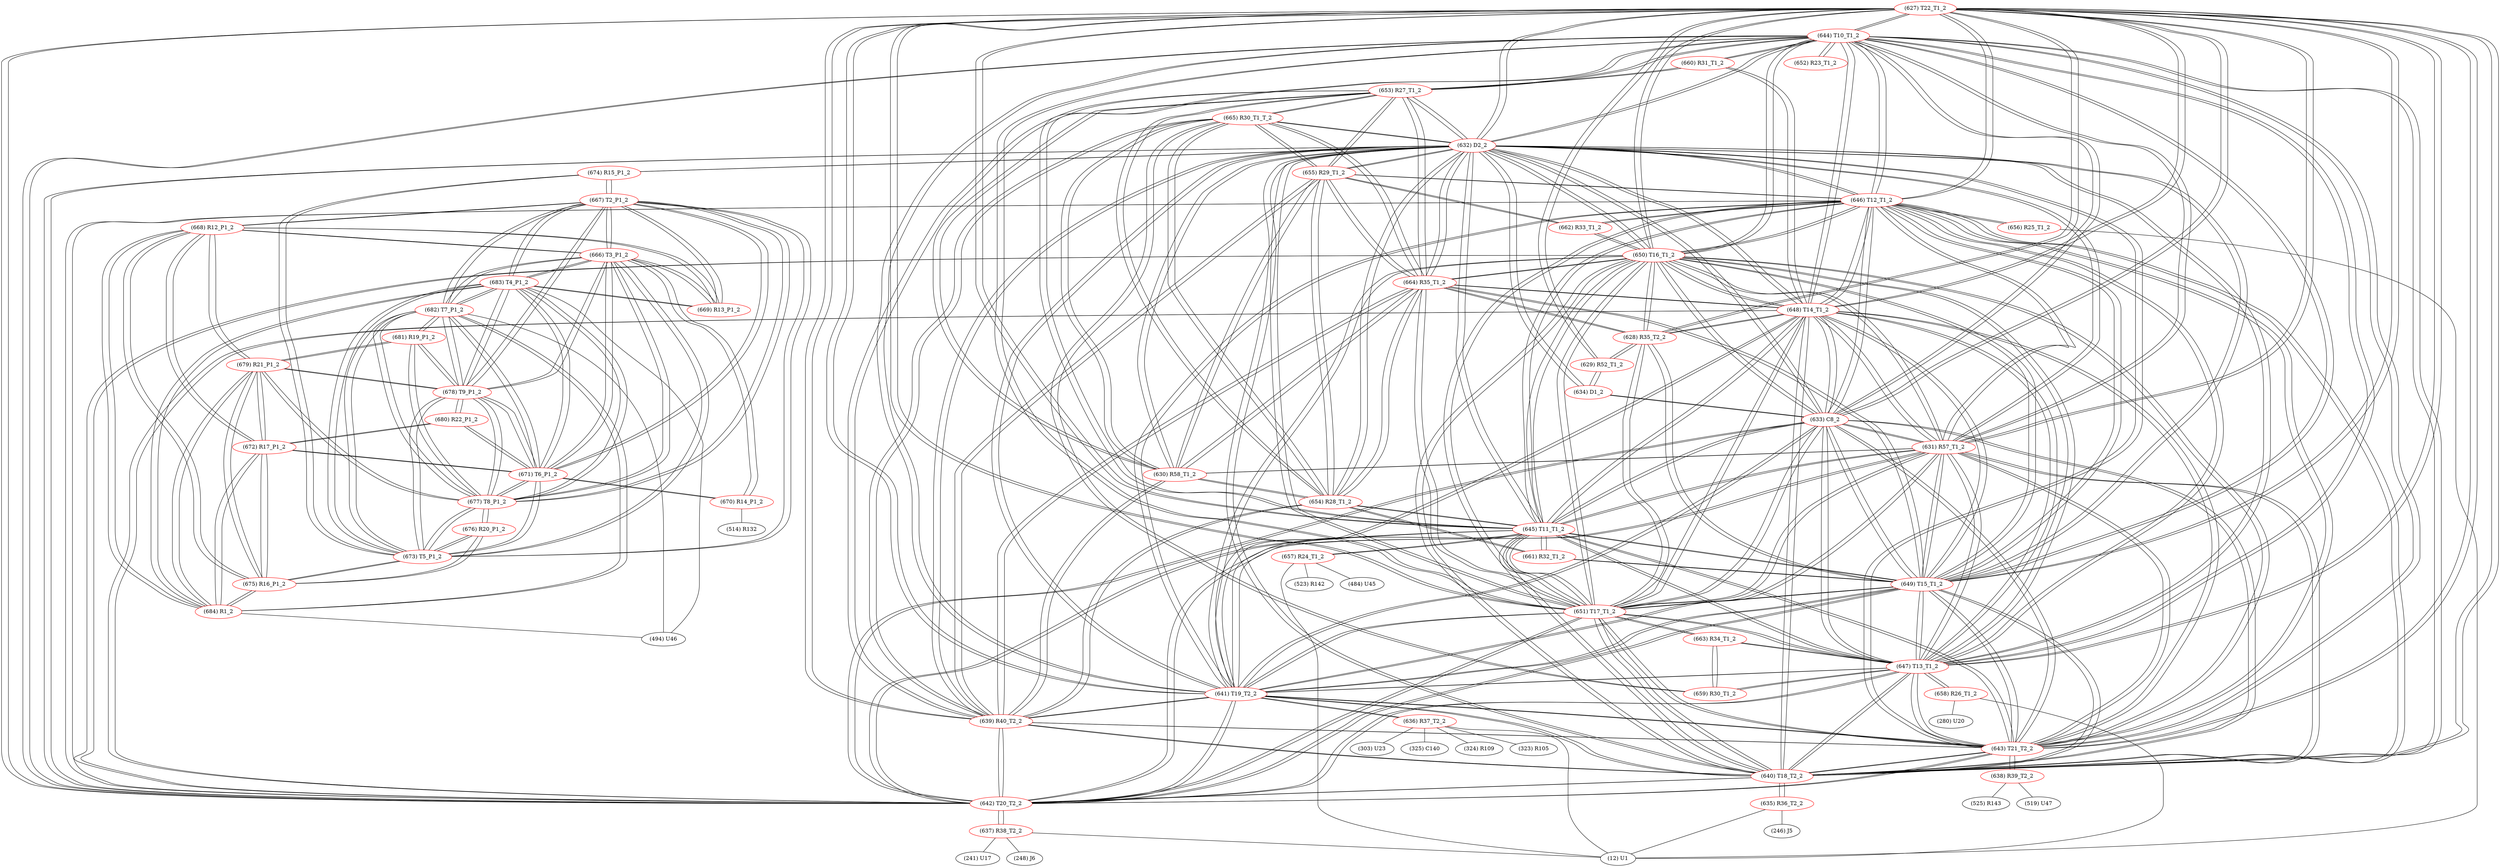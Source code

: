 graph {
	627 [label="(627) T22_T1_2" color=red]
	644 [label="(644) T10_T1_2"]
	645 [label="(645) T11_T1_2"]
	646 [label="(646) T12_T1_2"]
	647 [label="(647) T13_T1_2"]
	642 [label="(642) T20_T2_2"]
	648 [label="(648) T14_T1_2"]
	649 [label="(649) T15_T1_2"]
	640 [label="(640) T18_T2_2"]
	643 [label="(643) T21_T2_2"]
	641 [label="(641) T19_T2_2"]
	633 [label="(633) C8_2"]
	650 [label="(650) T16_T1_2"]
	651 [label="(651) T17_T1_2"]
	632 [label="(632) D2_2"]
	631 [label="(631) R57_T1_2"]
	628 [label="(628) R35_T2_2"]
	629 [label="(629) R52_T1_2"]
	639 [label="(639) R40_T2_2"]
	628 [label="(628) R35_T2_2" color=red]
	629 [label="(629) R52_T1_2"]
	627 [label="(627) T22_T1_2"]
	648 [label="(648) T14_T1_2"]
	649 [label="(649) T15_T1_2"]
	651 [label="(651) T17_T1_2"]
	650 [label="(650) T16_T1_2"]
	664 [label="(664) R35_T1_2"]
	629 [label="(629) R52_T1_2" color=red]
	634 [label="(634) D1_2"]
	628 [label="(628) R35_T2_2"]
	627 [label="(627) T22_T1_2"]
	630 [label="(630) R58_T1_2" color=red]
	632 [label="(632) D2_2"]
	639 [label="(639) R40_T2_2"]
	653 [label="(653) R27_T1_2"]
	654 [label="(654) R28_T1_2"]
	655 [label="(655) R29_T1_2"]
	665 [label="(665) R30_T1_T_2"]
	664 [label="(664) R35_T1_2"]
	631 [label="(631) R57_T1_2"]
	631 [label="(631) R57_T1_2" color=red]
	644 [label="(644) T10_T1_2"]
	645 [label="(645) T11_T1_2"]
	646 [label="(646) T12_T1_2"]
	647 [label="(647) T13_T1_2"]
	642 [label="(642) T20_T2_2"]
	648 [label="(648) T14_T1_2"]
	649 [label="(649) T15_T1_2"]
	640 [label="(640) T18_T2_2"]
	643 [label="(643) T21_T2_2"]
	641 [label="(641) T19_T2_2"]
	633 [label="(633) C8_2"]
	650 [label="(650) T16_T1_2"]
	651 [label="(651) T17_T1_2"]
	632 [label="(632) D2_2"]
	627 [label="(627) T22_T1_2"]
	630 [label="(630) R58_T1_2"]
	632 [label="(632) D2_2" color=red]
	630 [label="(630) R58_T1_2"]
	639 [label="(639) R40_T2_2"]
	653 [label="(653) R27_T1_2"]
	654 [label="(654) R28_T1_2"]
	655 [label="(655) R29_T1_2"]
	665 [label="(665) R30_T1_T_2"]
	664 [label="(664) R35_T1_2"]
	644 [label="(644) T10_T1_2"]
	645 [label="(645) T11_T1_2"]
	646 [label="(646) T12_T1_2"]
	647 [label="(647) T13_T1_2"]
	642 [label="(642) T20_T2_2"]
	648 [label="(648) T14_T1_2"]
	649 [label="(649) T15_T1_2"]
	640 [label="(640) T18_T2_2"]
	643 [label="(643) T21_T2_2"]
	641 [label="(641) T19_T2_2"]
	633 [label="(633) C8_2"]
	650 [label="(650) T16_T1_2"]
	651 [label="(651) T17_T1_2"]
	627 [label="(627) T22_T1_2"]
	631 [label="(631) R57_T1_2"]
	634 [label="(634) D1_2"]
	674 [label="(674) R15_P1_2"]
	633 [label="(633) C8_2" color=red]
	644 [label="(644) T10_T1_2"]
	645 [label="(645) T11_T1_2"]
	646 [label="(646) T12_T1_2"]
	647 [label="(647) T13_T1_2"]
	642 [label="(642) T20_T2_2"]
	648 [label="(648) T14_T1_2"]
	649 [label="(649) T15_T1_2"]
	640 [label="(640) T18_T2_2"]
	643 [label="(643) T21_T2_2"]
	641 [label="(641) T19_T2_2"]
	650 [label="(650) T16_T1_2"]
	651 [label="(651) T17_T1_2"]
	632 [label="(632) D2_2"]
	627 [label="(627) T22_T1_2"]
	631 [label="(631) R57_T1_2"]
	634 [label="(634) D1_2"]
	634 [label="(634) D1_2" color=red]
	632 [label="(632) D2_2"]
	633 [label="(633) C8_2"]
	629 [label="(629) R52_T1_2"]
	635 [label="(635) R36_T2_2" color=red]
	12 [label="(12) U1"]
	246 [label="(246) J5"]
	640 [label="(640) T18_T2_2"]
	636 [label="(636) R37_T2_2" color=red]
	323 [label="(323) R105"]
	303 [label="(303) U23"]
	12 [label="(12) U1"]
	325 [label="(325) C140"]
	324 [label="(324) R109"]
	641 [label="(641) T19_T2_2"]
	637 [label="(637) R38_T2_2" color=red]
	248 [label="(248) J6"]
	12 [label="(12) U1"]
	241 [label="(241) U17"]
	642 [label="(642) T20_T2_2"]
	638 [label="(638) R39_T2_2" color=red]
	519 [label="(519) U47"]
	525 [label="(525) R143"]
	643 [label="(643) T21_T2_2"]
	639 [label="(639) R40_T2_2" color=red]
	632 [label="(632) D2_2"]
	630 [label="(630) R58_T1_2"]
	653 [label="(653) R27_T1_2"]
	654 [label="(654) R28_T1_2"]
	655 [label="(655) R29_T1_2"]
	665 [label="(665) R30_T1_T_2"]
	664 [label="(664) R35_T1_2"]
	642 [label="(642) T20_T2_2"]
	643 [label="(643) T21_T2_2"]
	641 [label="(641) T19_T2_2"]
	627 [label="(627) T22_T1_2"]
	640 [label="(640) T18_T2_2"]
	640 [label="(640) T18_T2_2" color=red]
	644 [label="(644) T10_T1_2"]
	645 [label="(645) T11_T1_2"]
	646 [label="(646) T12_T1_2"]
	647 [label="(647) T13_T1_2"]
	642 [label="(642) T20_T2_2"]
	648 [label="(648) T14_T1_2"]
	649 [label="(649) T15_T1_2"]
	643 [label="(643) T21_T2_2"]
	641 [label="(641) T19_T2_2"]
	633 [label="(633) C8_2"]
	650 [label="(650) T16_T1_2"]
	651 [label="(651) T17_T1_2"]
	632 [label="(632) D2_2"]
	627 [label="(627) T22_T1_2"]
	631 [label="(631) R57_T1_2"]
	639 [label="(639) R40_T2_2"]
	635 [label="(635) R36_T2_2"]
	641 [label="(641) T19_T2_2" color=red]
	644 [label="(644) T10_T1_2"]
	645 [label="(645) T11_T1_2"]
	646 [label="(646) T12_T1_2"]
	647 [label="(647) T13_T1_2"]
	642 [label="(642) T20_T2_2"]
	648 [label="(648) T14_T1_2"]
	649 [label="(649) T15_T1_2"]
	640 [label="(640) T18_T2_2"]
	643 [label="(643) T21_T2_2"]
	633 [label="(633) C8_2"]
	650 [label="(650) T16_T1_2"]
	651 [label="(651) T17_T1_2"]
	632 [label="(632) D2_2"]
	627 [label="(627) T22_T1_2"]
	631 [label="(631) R57_T1_2"]
	639 [label="(639) R40_T2_2"]
	636 [label="(636) R37_T2_2"]
	642 [label="(642) T20_T2_2" color=red]
	644 [label="(644) T10_T1_2"]
	645 [label="(645) T11_T1_2"]
	646 [label="(646) T12_T1_2"]
	647 [label="(647) T13_T1_2"]
	648 [label="(648) T14_T1_2"]
	649 [label="(649) T15_T1_2"]
	640 [label="(640) T18_T2_2"]
	643 [label="(643) T21_T2_2"]
	641 [label="(641) T19_T2_2"]
	633 [label="(633) C8_2"]
	650 [label="(650) T16_T1_2"]
	651 [label="(651) T17_T1_2"]
	632 [label="(632) D2_2"]
	627 [label="(627) T22_T1_2"]
	631 [label="(631) R57_T1_2"]
	639 [label="(639) R40_T2_2"]
	637 [label="(637) R38_T2_2"]
	643 [label="(643) T21_T2_2" color=red]
	644 [label="(644) T10_T1_2"]
	645 [label="(645) T11_T1_2"]
	646 [label="(646) T12_T1_2"]
	647 [label="(647) T13_T1_2"]
	642 [label="(642) T20_T2_2"]
	648 [label="(648) T14_T1_2"]
	649 [label="(649) T15_T1_2"]
	640 [label="(640) T18_T2_2"]
	641 [label="(641) T19_T2_2"]
	633 [label="(633) C8_2"]
	650 [label="(650) T16_T1_2"]
	651 [label="(651) T17_T1_2"]
	632 [label="(632) D2_2"]
	627 [label="(627) T22_T1_2"]
	631 [label="(631) R57_T1_2"]
	639 [label="(639) R40_T2_2"]
	638 [label="(638) R39_T2_2"]
	644 [label="(644) T10_T1_2" color=red]
	645 [label="(645) T11_T1_2"]
	646 [label="(646) T12_T1_2"]
	647 [label="(647) T13_T1_2"]
	642 [label="(642) T20_T2_2"]
	648 [label="(648) T14_T1_2"]
	649 [label="(649) T15_T1_2"]
	640 [label="(640) T18_T2_2"]
	643 [label="(643) T21_T2_2"]
	641 [label="(641) T19_T2_2"]
	633 [label="(633) C8_2"]
	650 [label="(650) T16_T1_2"]
	651 [label="(651) T17_T1_2"]
	632 [label="(632) D2_2"]
	627 [label="(627) T22_T1_2"]
	631 [label="(631) R57_T1_2"]
	652 [label="(652) R23_T1_2"]
	660 [label="(660) R31_T1_2"]
	653 [label="(653) R27_T1_2"]
	645 [label="(645) T11_T1_2" color=red]
	644 [label="(644) T10_T1_2"]
	646 [label="(646) T12_T1_2"]
	647 [label="(647) T13_T1_2"]
	642 [label="(642) T20_T2_2"]
	648 [label="(648) T14_T1_2"]
	649 [label="(649) T15_T1_2"]
	640 [label="(640) T18_T2_2"]
	643 [label="(643) T21_T2_2"]
	641 [label="(641) T19_T2_2"]
	633 [label="(633) C8_2"]
	650 [label="(650) T16_T1_2"]
	651 [label="(651) T17_T1_2"]
	632 [label="(632) D2_2"]
	627 [label="(627) T22_T1_2"]
	631 [label="(631) R57_T1_2"]
	657 [label="(657) R24_T1_2"]
	661 [label="(661) R32_T1_2"]
	654 [label="(654) R28_T1_2"]
	646 [label="(646) T12_T1_2" color=red]
	644 [label="(644) T10_T1_2"]
	645 [label="(645) T11_T1_2"]
	647 [label="(647) T13_T1_2"]
	642 [label="(642) T20_T2_2"]
	648 [label="(648) T14_T1_2"]
	649 [label="(649) T15_T1_2"]
	640 [label="(640) T18_T2_2"]
	643 [label="(643) T21_T2_2"]
	641 [label="(641) T19_T2_2"]
	633 [label="(633) C8_2"]
	650 [label="(650) T16_T1_2"]
	651 [label="(651) T17_T1_2"]
	632 [label="(632) D2_2"]
	627 [label="(627) T22_T1_2"]
	631 [label="(631) R57_T1_2"]
	662 [label="(662) R33_T1_2"]
	655 [label="(655) R29_T1_2"]
	656 [label="(656) R25_T1_2"]
	647 [label="(647) T13_T1_2" color=red]
	644 [label="(644) T10_T1_2"]
	645 [label="(645) T11_T1_2"]
	646 [label="(646) T12_T1_2"]
	642 [label="(642) T20_T2_2"]
	648 [label="(648) T14_T1_2"]
	649 [label="(649) T15_T1_2"]
	640 [label="(640) T18_T2_2"]
	643 [label="(643) T21_T2_2"]
	641 [label="(641) T19_T2_2"]
	633 [label="(633) C8_2"]
	650 [label="(650) T16_T1_2"]
	651 [label="(651) T17_T1_2"]
	632 [label="(632) D2_2"]
	627 [label="(627) T22_T1_2"]
	631 [label="(631) R57_T1_2"]
	663 [label="(663) R34_T1_2"]
	659 [label="(659) R30_T1_2"]
	658 [label="(658) R26_T1_2"]
	648 [label="(648) T14_T1_2" color=red]
	644 [label="(644) T10_T1_2"]
	645 [label="(645) T11_T1_2"]
	646 [label="(646) T12_T1_2"]
	647 [label="(647) T13_T1_2"]
	642 [label="(642) T20_T2_2"]
	649 [label="(649) T15_T1_2"]
	640 [label="(640) T18_T2_2"]
	643 [label="(643) T21_T2_2"]
	641 [label="(641) T19_T2_2"]
	633 [label="(633) C8_2"]
	650 [label="(650) T16_T1_2"]
	651 [label="(651) T17_T1_2"]
	632 [label="(632) D2_2"]
	627 [label="(627) T22_T1_2"]
	631 [label="(631) R57_T1_2"]
	664 [label="(664) R35_T1_2"]
	628 [label="(628) R35_T2_2"]
	660 [label="(660) R31_T1_2"]
	649 [label="(649) T15_T1_2" color=red]
	644 [label="(644) T10_T1_2"]
	645 [label="(645) T11_T1_2"]
	646 [label="(646) T12_T1_2"]
	647 [label="(647) T13_T1_2"]
	642 [label="(642) T20_T2_2"]
	648 [label="(648) T14_T1_2"]
	640 [label="(640) T18_T2_2"]
	643 [label="(643) T21_T2_2"]
	641 [label="(641) T19_T2_2"]
	633 [label="(633) C8_2"]
	650 [label="(650) T16_T1_2"]
	651 [label="(651) T17_T1_2"]
	632 [label="(632) D2_2"]
	627 [label="(627) T22_T1_2"]
	631 [label="(631) R57_T1_2"]
	664 [label="(664) R35_T1_2"]
	628 [label="(628) R35_T2_2"]
	661 [label="(661) R32_T1_2"]
	650 [label="(650) T16_T1_2" color=red]
	644 [label="(644) T10_T1_2"]
	645 [label="(645) T11_T1_2"]
	646 [label="(646) T12_T1_2"]
	647 [label="(647) T13_T1_2"]
	642 [label="(642) T20_T2_2"]
	648 [label="(648) T14_T1_2"]
	649 [label="(649) T15_T1_2"]
	640 [label="(640) T18_T2_2"]
	643 [label="(643) T21_T2_2"]
	641 [label="(641) T19_T2_2"]
	633 [label="(633) C8_2"]
	651 [label="(651) T17_T1_2"]
	632 [label="(632) D2_2"]
	627 [label="(627) T22_T1_2"]
	631 [label="(631) R57_T1_2"]
	664 [label="(664) R35_T1_2"]
	628 [label="(628) R35_T2_2"]
	662 [label="(662) R33_T1_2"]
	651 [label="(651) T17_T1_2" color=red]
	644 [label="(644) T10_T1_2"]
	645 [label="(645) T11_T1_2"]
	646 [label="(646) T12_T1_2"]
	647 [label="(647) T13_T1_2"]
	642 [label="(642) T20_T2_2"]
	648 [label="(648) T14_T1_2"]
	649 [label="(649) T15_T1_2"]
	640 [label="(640) T18_T2_2"]
	643 [label="(643) T21_T2_2"]
	641 [label="(641) T19_T2_2"]
	633 [label="(633) C8_2"]
	650 [label="(650) T16_T1_2"]
	632 [label="(632) D2_2"]
	627 [label="(627) T22_T1_2"]
	631 [label="(631) R57_T1_2"]
	664 [label="(664) R35_T1_2"]
	628 [label="(628) R35_T2_2"]
	663 [label="(663) R34_T1_2"]
	652 [label="(652) R23_T1_2" color=red]
	644 [label="(644) T10_T1_2"]
	653 [label="(653) R27_T1_2" color=red]
	632 [label="(632) D2_2"]
	630 [label="(630) R58_T1_2"]
	639 [label="(639) R40_T2_2"]
	654 [label="(654) R28_T1_2"]
	655 [label="(655) R29_T1_2"]
	665 [label="(665) R30_T1_T_2"]
	664 [label="(664) R35_T1_2"]
	660 [label="(660) R31_T1_2"]
	644 [label="(644) T10_T1_2"]
	654 [label="(654) R28_T1_2" color=red]
	632 [label="(632) D2_2"]
	630 [label="(630) R58_T1_2"]
	639 [label="(639) R40_T2_2"]
	653 [label="(653) R27_T1_2"]
	655 [label="(655) R29_T1_2"]
	665 [label="(665) R30_T1_T_2"]
	664 [label="(664) R35_T1_2"]
	661 [label="(661) R32_T1_2"]
	645 [label="(645) T11_T1_2"]
	655 [label="(655) R29_T1_2" color=red]
	632 [label="(632) D2_2"]
	630 [label="(630) R58_T1_2"]
	639 [label="(639) R40_T2_2"]
	653 [label="(653) R27_T1_2"]
	654 [label="(654) R28_T1_2"]
	665 [label="(665) R30_T1_T_2"]
	664 [label="(664) R35_T1_2"]
	662 [label="(662) R33_T1_2"]
	646 [label="(646) T12_T1_2"]
	656 [label="(656) R25_T1_2" color=red]
	12 [label="(12) U1"]
	646 [label="(646) T12_T1_2"]
	657 [label="(657) R24_T1_2" color=red]
	523 [label="(523) R142"]
	484 [label="(484) U45"]
	12 [label="(12) U1"]
	645 [label="(645) T11_T1_2"]
	658 [label="(658) R26_T1_2" color=red]
	12 [label="(12) U1"]
	280 [label="(280) U20"]
	647 [label="(647) T13_T1_2"]
	659 [label="(659) R30_T1_2" color=red]
	647 [label="(647) T13_T1_2"]
	663 [label="(663) R34_T1_2"]
	665 [label="(665) R30_T1_T_2"]
	660 [label="(660) R31_T1_2" color=red]
	653 [label="(653) R27_T1_2"]
	644 [label="(644) T10_T1_2"]
	648 [label="(648) T14_T1_2"]
	661 [label="(661) R32_T1_2" color=red]
	649 [label="(649) T15_T1_2"]
	645 [label="(645) T11_T1_2"]
	654 [label="(654) R28_T1_2"]
	662 [label="(662) R33_T1_2" color=red]
	650 [label="(650) T16_T1_2"]
	655 [label="(655) R29_T1_2"]
	646 [label="(646) T12_T1_2"]
	663 [label="(663) R34_T1_2" color=red]
	651 [label="(651) T17_T1_2"]
	647 [label="(647) T13_T1_2"]
	659 [label="(659) R30_T1_2"]
	664 [label="(664) R35_T1_2" color=red]
	632 [label="(632) D2_2"]
	630 [label="(630) R58_T1_2"]
	639 [label="(639) R40_T2_2"]
	653 [label="(653) R27_T1_2"]
	654 [label="(654) R28_T1_2"]
	655 [label="(655) R29_T1_2"]
	665 [label="(665) R30_T1_T_2"]
	648 [label="(648) T14_T1_2"]
	649 [label="(649) T15_T1_2"]
	651 [label="(651) T17_T1_2"]
	650 [label="(650) T16_T1_2"]
	628 [label="(628) R35_T2_2"]
	665 [label="(665) R30_T1_T_2" color=red]
	632 [label="(632) D2_2"]
	630 [label="(630) R58_T1_2"]
	639 [label="(639) R40_T2_2"]
	653 [label="(653) R27_T1_2"]
	654 [label="(654) R28_T1_2"]
	655 [label="(655) R29_T1_2"]
	664 [label="(664) R35_T1_2"]
	659 [label="(659) R30_T1_2"]
	666 [label="(666) T3_P1_2" color=red]
	683 [label="(683) T4_P1_2"]
	682 [label="(682) T7_P1_2"]
	673 [label="(673) T5_P1_2"]
	678 [label="(678) T9_P1_2"]
	677 [label="(677) T8_P1_2"]
	671 [label="(671) T6_P1_2"]
	667 [label="(667) T2_P1_2"]
	670 [label="(670) R14_P1_2"]
	669 [label="(669) R13_P1_2"]
	668 [label="(668) R12_P1_2"]
	667 [label="(667) T2_P1_2" color=red]
	666 [label="(666) T3_P1_2"]
	683 [label="(683) T4_P1_2"]
	682 [label="(682) T7_P1_2"]
	673 [label="(673) T5_P1_2"]
	678 [label="(678) T9_P1_2"]
	677 [label="(677) T8_P1_2"]
	671 [label="(671) T6_P1_2"]
	669 [label="(669) R13_P1_2"]
	668 [label="(668) R12_P1_2"]
	674 [label="(674) R15_P1_2"]
	668 [label="(668) R12_P1_2" color=red]
	679 [label="(679) R21_P1_2"]
	675 [label="(675) R16_P1_2"]
	672 [label="(672) R17_P1_2"]
	684 [label="(684) R1_2"]
	669 [label="(669) R13_P1_2"]
	666 [label="(666) T3_P1_2"]
	667 [label="(667) T2_P1_2"]
	669 [label="(669) R13_P1_2" color=red]
	683 [label="(683) T4_P1_2"]
	666 [label="(666) T3_P1_2"]
	668 [label="(668) R12_P1_2"]
	667 [label="(667) T2_P1_2"]
	670 [label="(670) R14_P1_2" color=red]
	514 [label="(514) R132"]
	666 [label="(666) T3_P1_2"]
	671 [label="(671) T6_P1_2"]
	671 [label="(671) T6_P1_2" color=red]
	666 [label="(666) T3_P1_2"]
	683 [label="(683) T4_P1_2"]
	682 [label="(682) T7_P1_2"]
	673 [label="(673) T5_P1_2"]
	678 [label="(678) T9_P1_2"]
	677 [label="(677) T8_P1_2"]
	667 [label="(667) T2_P1_2"]
	670 [label="(670) R14_P1_2"]
	680 [label="(680) R22_P1_2"]
	672 [label="(672) R17_P1_2"]
	672 [label="(672) R17_P1_2" color=red]
	679 [label="(679) R21_P1_2"]
	675 [label="(675) R16_P1_2"]
	668 [label="(668) R12_P1_2"]
	684 [label="(684) R1_2"]
	680 [label="(680) R22_P1_2"]
	671 [label="(671) T6_P1_2"]
	673 [label="(673) T5_P1_2" color=red]
	666 [label="(666) T3_P1_2"]
	683 [label="(683) T4_P1_2"]
	682 [label="(682) T7_P1_2"]
	678 [label="(678) T9_P1_2"]
	677 [label="(677) T8_P1_2"]
	671 [label="(671) T6_P1_2"]
	667 [label="(667) T2_P1_2"]
	674 [label="(674) R15_P1_2"]
	675 [label="(675) R16_P1_2"]
	676 [label="(676) R20_P1_2"]
	674 [label="(674) R15_P1_2" color=red]
	632 [label="(632) D2_2"]
	667 [label="(667) T2_P1_2"]
	673 [label="(673) T5_P1_2"]
	675 [label="(675) R16_P1_2" color=red]
	679 [label="(679) R21_P1_2"]
	668 [label="(668) R12_P1_2"]
	672 [label="(672) R17_P1_2"]
	684 [label="(684) R1_2"]
	673 [label="(673) T5_P1_2"]
	676 [label="(676) R20_P1_2"]
	676 [label="(676) R20_P1_2" color=red]
	677 [label="(677) T8_P1_2"]
	675 [label="(675) R16_P1_2"]
	673 [label="(673) T5_P1_2"]
	677 [label="(677) T8_P1_2" color=red]
	666 [label="(666) T3_P1_2"]
	683 [label="(683) T4_P1_2"]
	682 [label="(682) T7_P1_2"]
	673 [label="(673) T5_P1_2"]
	678 [label="(678) T9_P1_2"]
	671 [label="(671) T6_P1_2"]
	667 [label="(667) T2_P1_2"]
	679 [label="(679) R21_P1_2"]
	681 [label="(681) R19_P1_2"]
	676 [label="(676) R20_P1_2"]
	678 [label="(678) T9_P1_2" color=red]
	680 [label="(680) R22_P1_2"]
	666 [label="(666) T3_P1_2"]
	683 [label="(683) T4_P1_2"]
	682 [label="(682) T7_P1_2"]
	673 [label="(673) T5_P1_2"]
	677 [label="(677) T8_P1_2"]
	671 [label="(671) T6_P1_2"]
	667 [label="(667) T2_P1_2"]
	679 [label="(679) R21_P1_2"]
	681 [label="(681) R19_P1_2"]
	679 [label="(679) R21_P1_2" color=red]
	675 [label="(675) R16_P1_2"]
	668 [label="(668) R12_P1_2"]
	672 [label="(672) R17_P1_2"]
	684 [label="(684) R1_2"]
	678 [label="(678) T9_P1_2"]
	677 [label="(677) T8_P1_2"]
	681 [label="(681) R19_P1_2"]
	680 [label="(680) R22_P1_2" color=red]
	678 [label="(678) T9_P1_2"]
	671 [label="(671) T6_P1_2"]
	672 [label="(672) R17_P1_2"]
	681 [label="(681) R19_P1_2" color=red]
	678 [label="(678) T9_P1_2"]
	679 [label="(679) R21_P1_2"]
	677 [label="(677) T8_P1_2"]
	682 [label="(682) T7_P1_2"]
	682 [label="(682) T7_P1_2" color=red]
	666 [label="(666) T3_P1_2"]
	683 [label="(683) T4_P1_2"]
	673 [label="(673) T5_P1_2"]
	678 [label="(678) T9_P1_2"]
	677 [label="(677) T8_P1_2"]
	671 [label="(671) T6_P1_2"]
	667 [label="(667) T2_P1_2"]
	684 [label="(684) R1_2"]
	494 [label="(494) U46"]
	681 [label="(681) R19_P1_2"]
	683 [label="(683) T4_P1_2" color=red]
	666 [label="(666) T3_P1_2"]
	682 [label="(682) T7_P1_2"]
	673 [label="(673) T5_P1_2"]
	678 [label="(678) T9_P1_2"]
	677 [label="(677) T8_P1_2"]
	671 [label="(671) T6_P1_2"]
	667 [label="(667) T2_P1_2"]
	669 [label="(669) R13_P1_2"]
	684 [label="(684) R1_2"]
	494 [label="(494) U46"]
	684 [label="(684) R1_2" color=red]
	683 [label="(683) T4_P1_2"]
	682 [label="(682) T7_P1_2"]
	494 [label="(494) U46"]
	679 [label="(679) R21_P1_2"]
	675 [label="(675) R16_P1_2"]
	668 [label="(668) R12_P1_2"]
	672 [label="(672) R17_P1_2"]
	627 -- 644
	627 -- 645
	627 -- 646
	627 -- 647
	627 -- 642
	627 -- 648
	627 -- 649
	627 -- 640
	627 -- 643
	627 -- 641
	627 -- 633
	627 -- 650
	627 -- 651
	627 -- 632
	627 -- 631
	627 -- 628
	627 -- 629
	627 -- 639
	628 -- 629
	628 -- 627
	628 -- 648
	628 -- 649
	628 -- 651
	628 -- 650
	628 -- 664
	629 -- 634
	629 -- 628
	629 -- 627
	630 -- 632
	630 -- 639
	630 -- 653
	630 -- 654
	630 -- 655
	630 -- 665
	630 -- 664
	630 -- 631
	631 -- 644
	631 -- 645
	631 -- 646
	631 -- 647
	631 -- 642
	631 -- 648
	631 -- 649
	631 -- 640
	631 -- 643
	631 -- 641
	631 -- 633
	631 -- 650
	631 -- 651
	631 -- 632
	631 -- 627
	631 -- 630
	632 -- 630
	632 -- 639
	632 -- 653
	632 -- 654
	632 -- 655
	632 -- 665
	632 -- 664
	632 -- 644
	632 -- 645
	632 -- 646
	632 -- 647
	632 -- 642
	632 -- 648
	632 -- 649
	632 -- 640
	632 -- 643
	632 -- 641
	632 -- 633
	632 -- 650
	632 -- 651
	632 -- 627
	632 -- 631
	632 -- 634
	632 -- 674
	633 -- 644
	633 -- 645
	633 -- 646
	633 -- 647
	633 -- 642
	633 -- 648
	633 -- 649
	633 -- 640
	633 -- 643
	633 -- 641
	633 -- 650
	633 -- 651
	633 -- 632
	633 -- 627
	633 -- 631
	633 -- 634
	634 -- 632
	634 -- 633
	634 -- 629
	635 -- 12
	635 -- 246
	635 -- 640
	636 -- 323
	636 -- 303
	636 -- 12
	636 -- 325
	636 -- 324
	636 -- 641
	637 -- 248
	637 -- 12
	637 -- 241
	637 -- 642
	638 -- 519
	638 -- 525
	638 -- 643
	639 -- 632
	639 -- 630
	639 -- 653
	639 -- 654
	639 -- 655
	639 -- 665
	639 -- 664
	639 -- 642
	639 -- 643
	639 -- 641
	639 -- 627
	639 -- 640
	640 -- 644
	640 -- 645
	640 -- 646
	640 -- 647
	640 -- 642
	640 -- 648
	640 -- 649
	640 -- 643
	640 -- 641
	640 -- 633
	640 -- 650
	640 -- 651
	640 -- 632
	640 -- 627
	640 -- 631
	640 -- 639
	640 -- 635
	641 -- 644
	641 -- 645
	641 -- 646
	641 -- 647
	641 -- 642
	641 -- 648
	641 -- 649
	641 -- 640
	641 -- 643
	641 -- 633
	641 -- 650
	641 -- 651
	641 -- 632
	641 -- 627
	641 -- 631
	641 -- 639
	641 -- 636
	642 -- 644
	642 -- 645
	642 -- 646
	642 -- 647
	642 -- 648
	642 -- 649
	642 -- 640
	642 -- 643
	642 -- 641
	642 -- 633
	642 -- 650
	642 -- 651
	642 -- 632
	642 -- 627
	642 -- 631
	642 -- 639
	642 -- 637
	643 -- 644
	643 -- 645
	643 -- 646
	643 -- 647
	643 -- 642
	643 -- 648
	643 -- 649
	643 -- 640
	643 -- 641
	643 -- 633
	643 -- 650
	643 -- 651
	643 -- 632
	643 -- 627
	643 -- 631
	643 -- 639
	643 -- 638
	644 -- 645
	644 -- 646
	644 -- 647
	644 -- 642
	644 -- 648
	644 -- 649
	644 -- 640
	644 -- 643
	644 -- 641
	644 -- 633
	644 -- 650
	644 -- 651
	644 -- 632
	644 -- 627
	644 -- 631
	644 -- 652
	644 -- 660
	644 -- 653
	645 -- 644
	645 -- 646
	645 -- 647
	645 -- 642
	645 -- 648
	645 -- 649
	645 -- 640
	645 -- 643
	645 -- 641
	645 -- 633
	645 -- 650
	645 -- 651
	645 -- 632
	645 -- 627
	645 -- 631
	645 -- 657
	645 -- 661
	645 -- 654
	646 -- 644
	646 -- 645
	646 -- 647
	646 -- 642
	646 -- 648
	646 -- 649
	646 -- 640
	646 -- 643
	646 -- 641
	646 -- 633
	646 -- 650
	646 -- 651
	646 -- 632
	646 -- 627
	646 -- 631
	646 -- 662
	646 -- 655
	646 -- 656
	647 -- 644
	647 -- 645
	647 -- 646
	647 -- 642
	647 -- 648
	647 -- 649
	647 -- 640
	647 -- 643
	647 -- 641
	647 -- 633
	647 -- 650
	647 -- 651
	647 -- 632
	647 -- 627
	647 -- 631
	647 -- 663
	647 -- 659
	647 -- 658
	648 -- 644
	648 -- 645
	648 -- 646
	648 -- 647
	648 -- 642
	648 -- 649
	648 -- 640
	648 -- 643
	648 -- 641
	648 -- 633
	648 -- 650
	648 -- 651
	648 -- 632
	648 -- 627
	648 -- 631
	648 -- 664
	648 -- 628
	648 -- 660
	649 -- 644
	649 -- 645
	649 -- 646
	649 -- 647
	649 -- 642
	649 -- 648
	649 -- 640
	649 -- 643
	649 -- 641
	649 -- 633
	649 -- 650
	649 -- 651
	649 -- 632
	649 -- 627
	649 -- 631
	649 -- 664
	649 -- 628
	649 -- 661
	650 -- 644
	650 -- 645
	650 -- 646
	650 -- 647
	650 -- 642
	650 -- 648
	650 -- 649
	650 -- 640
	650 -- 643
	650 -- 641
	650 -- 633
	650 -- 651
	650 -- 632
	650 -- 627
	650 -- 631
	650 -- 664
	650 -- 628
	650 -- 662
	651 -- 644
	651 -- 645
	651 -- 646
	651 -- 647
	651 -- 642
	651 -- 648
	651 -- 649
	651 -- 640
	651 -- 643
	651 -- 641
	651 -- 633
	651 -- 650
	651 -- 632
	651 -- 627
	651 -- 631
	651 -- 664
	651 -- 628
	651 -- 663
	652 -- 644
	653 -- 632
	653 -- 630
	653 -- 639
	653 -- 654
	653 -- 655
	653 -- 665
	653 -- 664
	653 -- 660
	653 -- 644
	654 -- 632
	654 -- 630
	654 -- 639
	654 -- 653
	654 -- 655
	654 -- 665
	654 -- 664
	654 -- 661
	654 -- 645
	655 -- 632
	655 -- 630
	655 -- 639
	655 -- 653
	655 -- 654
	655 -- 665
	655 -- 664
	655 -- 662
	655 -- 646
	656 -- 12
	656 -- 646
	657 -- 523
	657 -- 484
	657 -- 12
	657 -- 645
	658 -- 12
	658 -- 280
	658 -- 647
	659 -- 647
	659 -- 663
	659 -- 665
	660 -- 653
	660 -- 644
	660 -- 648
	661 -- 649
	661 -- 645
	661 -- 654
	662 -- 650
	662 -- 655
	662 -- 646
	663 -- 651
	663 -- 647
	663 -- 659
	664 -- 632
	664 -- 630
	664 -- 639
	664 -- 653
	664 -- 654
	664 -- 655
	664 -- 665
	664 -- 648
	664 -- 649
	664 -- 651
	664 -- 650
	664 -- 628
	665 -- 632
	665 -- 630
	665 -- 639
	665 -- 653
	665 -- 654
	665 -- 655
	665 -- 664
	665 -- 659
	666 -- 683
	666 -- 682
	666 -- 673
	666 -- 678
	666 -- 677
	666 -- 671
	666 -- 667
	666 -- 670
	666 -- 669
	666 -- 668
	667 -- 666
	667 -- 683
	667 -- 682
	667 -- 673
	667 -- 678
	667 -- 677
	667 -- 671
	667 -- 669
	667 -- 668
	667 -- 674
	668 -- 679
	668 -- 675
	668 -- 672
	668 -- 684
	668 -- 669
	668 -- 666
	668 -- 667
	669 -- 683
	669 -- 666
	669 -- 668
	669 -- 667
	670 -- 514
	670 -- 666
	670 -- 671
	671 -- 666
	671 -- 683
	671 -- 682
	671 -- 673
	671 -- 678
	671 -- 677
	671 -- 667
	671 -- 670
	671 -- 680
	671 -- 672
	672 -- 679
	672 -- 675
	672 -- 668
	672 -- 684
	672 -- 680
	672 -- 671
	673 -- 666
	673 -- 683
	673 -- 682
	673 -- 678
	673 -- 677
	673 -- 671
	673 -- 667
	673 -- 674
	673 -- 675
	673 -- 676
	674 -- 632
	674 -- 667
	674 -- 673
	675 -- 679
	675 -- 668
	675 -- 672
	675 -- 684
	675 -- 673
	675 -- 676
	676 -- 677
	676 -- 675
	676 -- 673
	677 -- 666
	677 -- 683
	677 -- 682
	677 -- 673
	677 -- 678
	677 -- 671
	677 -- 667
	677 -- 679
	677 -- 681
	677 -- 676
	678 -- 680
	678 -- 666
	678 -- 683
	678 -- 682
	678 -- 673
	678 -- 677
	678 -- 671
	678 -- 667
	678 -- 679
	678 -- 681
	679 -- 675
	679 -- 668
	679 -- 672
	679 -- 684
	679 -- 678
	679 -- 677
	679 -- 681
	680 -- 678
	680 -- 671
	680 -- 672
	681 -- 678
	681 -- 679
	681 -- 677
	681 -- 682
	682 -- 666
	682 -- 683
	682 -- 673
	682 -- 678
	682 -- 677
	682 -- 671
	682 -- 667
	682 -- 684
	682 -- 494
	682 -- 681
	683 -- 666
	683 -- 682
	683 -- 673
	683 -- 678
	683 -- 677
	683 -- 671
	683 -- 667
	683 -- 669
	683 -- 684
	683 -- 494
	684 -- 683
	684 -- 682
	684 -- 494
	684 -- 679
	684 -- 675
	684 -- 668
	684 -- 672
}